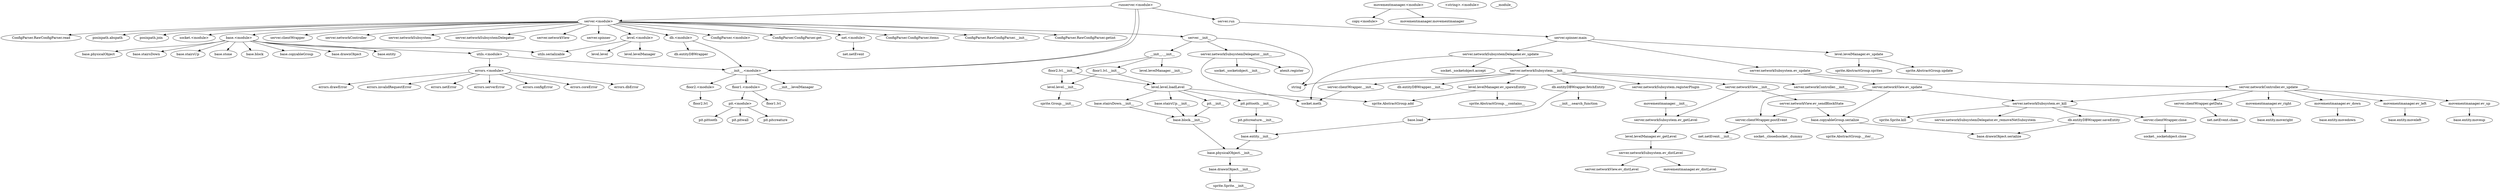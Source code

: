 digraph {
runserver__module_[label="runserver.<module>"];
__init____module_[label="__init__.<module>"];
runserver__module_[label="runserver.<module>"];
__init____module_[label="__init__.<module>"];
runserver__module_[label="runserver.<module>"];
server__module_[label="server.<module>"];
runserver__module_[label="runserver.<module>"];
server_run[label="server.run"];
base__module_[label="base.<module>"];
base_block[label="base.block"];
base__module_[label="base.<module>"];
base_copyableGroup[label="base.copyableGroup"];
base__module_[label="base.<module>"];
base_drawnObject[label="base.drawnObject"];
base__module_[label="base.<module>"];
base_entity[label="base.entity"];
base__module_[label="base.<module>"];
base_physicalObject[label="base.physicalObject"];
base__module_[label="base.<module>"];
base_stairsDown[label="base.stairsDown"];
base__module_[label="base.<module>"];
base_stairsUp[label="base.stairsUp"];
base__module_[label="base.<module>"];
base_stone[label="base.stone"];
base__module_[label="base.<module>"];
utils__module_[label="utils.<module>"];
base__module_[label="base.<module>"];
utils_serializable[label="utils.serializable"];
base_block___init__[label="base.block.__init__"];
base_physicalObject___init__[label="base.physicalObject.__init__"];
base_copyableGroup_serialize[label="base.copyableGroup.serialize"];
sprite_AbstractGroup___iter__[label="sprite.AbstractGroup.__iter__"];
base_copyableGroup_serialize[label="base.copyableGroup.serialize"];
base_drawnObject_serialize[label="base.drawnObject.serialize"];
base_drawnObject___init__[label="base.drawnObject.__init__"];
sprite_Sprite___init__[label="sprite.Sprite.__init__"];
base_entity___init__[label="base.entity.__init__"];
base_physicalObject___init__[label="base.physicalObject.__init__"];
base_load[label="base.load"];
base_entity___init__[label="base.entity.__init__"];
base_physicalObject___init__[label="base.physicalObject.__init__"];
base_drawnObject___init__[label="base.drawnObject.__init__"];
base_stairsDown___init__[label="base.stairsDown.__init__"];
base_block___init__[label="base.block.__init__"];
base_stairsUp___init__[label="base.stairsUp.__init__"];
base_block___init__[label="base.block.__init__"];
errors__module_[label="errors.<module>"];
errors_configError[label="errors.configError"];
errors__module_[label="errors.<module>"];
errors_coreError[label="errors.coreError"];
errors__module_[label="errors.<module>"];
errors_dbError[label="errors.dbError"];
errors__module_[label="errors.<module>"];
errors_drawError[label="errors.drawError"];
errors__module_[label="errors.<module>"];
errors_invalidRequestError[label="errors.invalidRequestError"];
errors__module_[label="errors.<module>"];
errors_netError[label="errors.netError"];
errors__module_[label="errors.<module>"];
errors_serverError[label="errors.serverError"];
level__module_[label="level.<module>"];
level_level[label="level.level"];
level__module_[label="level.<module>"];
level_levelManager[label="level.levelManager"];
level__module_[label="level.<module>"];
utils_serializable[label="utils.serializable"];
level_level___init__[label="level.level.__init__"];
sprite_Group___init__[label="sprite.Group.__init__"];
level_level_loadLevel[label="level.level.loadLevel"];
sprite_AbstractGroup_add[label="sprite.AbstractGroup.add"];
level_level_loadLevel[label="level.level.loadLevel"];
base_stairsDown___init__[label="base.stairsDown.__init__"];
level_level_loadLevel[label="level.level.loadLevel"];
base_stairsUp___init__[label="base.stairsUp.__init__"];
level_level_loadLevel[label="level.level.loadLevel"];
pit___init__[label="pit.__init__"];
level_level_loadLevel[label="level.level.loadLevel"];
pit_pittooth___init__[label="pit.pittooth.__init__"];
level_levelManager_ev_getLevel[label="level.levelManager.ev_getLevel"];
server_networkSubsystem_ev_distLevel[label="server.networkSubsystem.ev_distLevel"];
level_levelManager_ev_spawnEntity[label="level.levelManager.ev_spawnEntity"];
sprite_AbstractGroup___contains__[label="sprite.AbstractGroup.__contains__"];
level_levelManager_ev_spawnEntity[label="level.levelManager.ev_spawnEntity"];
sprite_AbstractGroup_add[label="sprite.AbstractGroup.add"];
level_levelManager_ev_update[label="level.levelManager.ev_update"];
sprite_AbstractGroup_sprites[label="sprite.AbstractGroup.sprites"];
level_levelManager_ev_update[label="level.levelManager.ev_update"];
sprite_AbstractGroup_update[label="sprite.AbstractGroup.update"];
net__module_[label="net.<module>"];
net_netEvent[label="net.netEvent"];
db__module_[label="db.<module>"];
__init____module_[label="__init__.<module>"];
db__module_[label="db.<module>"];
db_entityDBWrapper[label="db.entityDBWrapper"];
db_entityDBWrapper_fetchEntity[label="db.entityDBWrapper.fetchEntity"];
__init___search_function[label="__init__.search_function"];
db_entityDBWrapper_fetchEntity[label="db.entityDBWrapper.fetchEntity"];
base_load[label="base.load"];
db_entityDBWrapper_saveEntity[label="db.entityDBWrapper.saveEntity"];
base_drawnObject_serialize[label="base.drawnObject.serialize"];
__init____module_[label="__init__.<module>"];
__init___levelManager[label="__init__.levelManager"];
__init____module_[label="__init__.<module>"];
floor1__module_[label="floor1.<module>"];
__init____module_[label="__init__.<module>"];
floor2__module_[label="floor2.<module>"];
__init_____init__[label="__init__.__init__"];
level_levelManager___init__[label="level.levelManager.__init__"];
__init_____init__[label="__init__.__init__"];
floor1_lvl___init__[label="floor1.lvl.__init__"];
__init_____init__[label="__init__.__init__"];
floor2_lvl___init__[label="floor2.lvl.__init__"];
floor1__module_[label="floor1.<module>"];
floor1_lvl[label="floor1.lvl"];
floor1__module_[label="floor1.<module>"];
pit__module_[label="pit.<module>"];
floor1_lvl___init__[label="floor1.lvl.__init__"];
level_level___init__[label="level.level.__init__"];
floor1_lvl___init__[label="floor1.lvl.__init__"];
level_level_loadLevel[label="level.level.loadLevel"];
floor2__module_[label="floor2.<module>"];
floor2_lvl[label="floor2.lvl"];
floor2_lvl___init__[label="floor2.lvl.__init__"];
level_level___init__[label="level.level.__init__"];
floor2_lvl___init__[label="floor2.lvl.__init__"];
level_level_loadLevel[label="level.level.loadLevel"];
pit__module_[label="pit.<module>"];
pit_pitcreature[label="pit.pitcreature"];
pit__module_[label="pit.<module>"];
pit_pittooth[label="pit.pittooth"];
pit__module_[label="pit.<module>"];
pit_pitwall[label="pit.pitwall"];
pit___init__[label="pit.__init__"];
base_block___init__[label="base.block.__init__"];
pit_pitcreature___init__[label="pit.pitcreature.__init__"];
base_entity___init__[label="base.entity.__init__"];
pit_pittooth___init__[label="pit.pittooth.__init__"];
pit_pitcreature___init__[label="pit.pitcreature.__init__"];
movementmanager__module_[label="movementmanager.<module>"];
copy__module_[label="copy.<module>"];
movementmanager__module_[label="movementmanager.<module>"];
movementmanager_movementmanager[label="movementmanager.movementmanager"];
movementmanager___init__[label="movementmanager.__init__"];
server_networkSubsystem_ev_getLevel[label="server.networkSubsystem.ev_getLevel"];
movementmanager_ev_down[label="movementmanager.ev_down"];
base_entity_movedown[label="base.entity.movedown"];
movementmanager_ev_left[label="movementmanager.ev_left"];
base_entity_moveleft[label="base.entity.moveleft"];
movementmanager_ev_right[label="movementmanager.ev_right"];
base_entity_moveright[label="base.entity.moveright"];
movementmanager_ev_up[label="movementmanager.ev_up"];
base_entity_moveup[label="base.entity.moveup"];
server__module_[label="server.<module>"];
ConfigParser__module_[label="ConfigParser.<module>"];
server__module_[label="server.<module>"];
ConfigParser_ConfigParser_get[label="ConfigParser.ConfigParser.get"];
server__module_[label="server.<module>"];
ConfigParser_ConfigParser_items[label="ConfigParser.ConfigParser.items"];
server__module_[label="server.<module>"];
ConfigParser_RawConfigParser___init__[label="ConfigParser.RawConfigParser.__init__"];
server__module_[label="server.<module>"];
ConfigParser_RawConfigParser_getint[label="ConfigParser.RawConfigParser.getint"];
server__module_[label="server.<module>"];
ConfigParser_RawConfigParser_read[label="ConfigParser.RawConfigParser.read"];
server__module_[label="server.<module>"];
posixpath_abspath[label="posixpath.abspath"];
server__module_[label="server.<module>"];
posixpath_join[label="posixpath.join"];
server__module_[label="server.<module>"];
socket__module_[label="socket.<module>"];
server__module_[label="server.<module>"];
base__module_[label="base.<module>"];
server__module_[label="server.<module>"];
level__module_[label="level.<module>"];
server__module_[label="server.<module>"];
net__module_[label="net.<module>"];
server__module_[label="server.<module>"];
db__module_[label="db.<module>"];
server__module_[label="server.<module>"];
server___init__[label="server.__init__"];
server__module_[label="server.<module>"];
server_clientWrapper[label="server.clientWrapper"];
server__module_[label="server.<module>"];
server_networkController[label="server.networkController"];
server__module_[label="server.<module>"];
server_networkSubsystem[label="server.networkSubsystem"];
server__module_[label="server.<module>"];
server_networkSubsystemDelegator[label="server.networkSubsystemDelegator"];
server__module_[label="server.<module>"];
server_networkView[label="server.networkView"];
server__module_[label="server.<module>"];
server_spinner[label="server.spinner"];
server___init__[label="server.__init__"];
_string___module_[label="<string>.<module>"];
server___init__[label="server.__init__"];
__init_____init__[label="__init__.__init__"];
server___init__[label="server.__init__"];
server_networkSubsystemDelegator___init__[label="server.networkSubsystemDelegator.__init__"];
server_clientWrapper___init__[label="server.clientWrapper.__init__"];
socket_meth[label="socket.meth"];
server_clientWrapper_close[label="server.clientWrapper.close"];
socket__socketobject_close[label="socket._socketobject.close"];
server_clientWrapper_getData[label="server.clientWrapper.getData"];
net_netEvent_cham[label="net.netEvent.cham"];
server_clientWrapper_postEvent[label="server.clientWrapper.postEvent"];
socket__closedsocket__dummy[label="socket._closedsocket._dummy"];
server_clientWrapper_postEvent[label="server.clientWrapper.postEvent"];
net_netEvent___init__[label="net.netEvent.__init__"];
server_networkController_ev_update[label="server.networkController.ev_update"];
movementmanager_ev_down[label="movementmanager.ev_down"];
server_networkController_ev_update[label="server.networkController.ev_update"];
movementmanager_ev_left[label="movementmanager.ev_left"];
server_networkController_ev_update[label="server.networkController.ev_update"];
movementmanager_ev_right[label="movementmanager.ev_right"];
server_networkController_ev_update[label="server.networkController.ev_update"];
movementmanager_ev_up[label="movementmanager.ev_up"];
server_networkController_ev_update[label="server.networkController.ev_update"];
server_clientWrapper_getData[label="server.clientWrapper.getData"];
server_networkController_ev_update[label="server.networkController.ev_update"];
server_networkSubsystem_ev_kill[label="server.networkSubsystem.ev_kill"];
server_networkSubsystem___init__[label="server.networkSubsystem.__init__"];
_string___module_[label="<string>.<module>"];
server_networkSubsystem___init__[label="server.networkSubsystem.__init__"];
level_levelManager_ev_spawnEntity[label="level.levelManager.ev_spawnEntity"];
server_networkSubsystem___init__[label="server.networkSubsystem.__init__"];
db_entityDBWrapper___init__[label="db.entityDBWrapper.__init__"];
server_networkSubsystem___init__[label="server.networkSubsystem.__init__"];
db_entityDBWrapper_fetchEntity[label="db.entityDBWrapper.fetchEntity"];
server_networkSubsystem___init__[label="server.networkSubsystem.__init__"];
server_clientWrapper___init__[label="server.clientWrapper.__init__"];
server_networkSubsystem___init__[label="server.networkSubsystem.__init__"];
server_networkController___init__[label="server.networkController.__init__"];
server_networkSubsystem___init__[label="server.networkSubsystem.__init__"];
server_networkSubsystem_registerPlugin[label="server.networkSubsystem.registerPlugin"];
server_networkSubsystem___init__[label="server.networkSubsystem.__init__"];
server_networkView___init__[label="server.networkView.__init__"];
server_networkSubsystem_ev_distLevel[label="server.networkSubsystem.ev_distLevel"];
movementmanager_ev_distLevel[label="movementmanager.ev_distLevel"];
server_networkSubsystem_ev_distLevel[label="server.networkSubsystem.ev_distLevel"];
server_networkView_ev_distLevel[label="server.networkView.ev_distLevel"];
server_networkSubsystem_ev_getLevel[label="server.networkSubsystem.ev_getLevel"];
level_levelManager_ev_getLevel[label="level.levelManager.ev_getLevel"];
server_networkSubsystem_ev_kill[label="server.networkSubsystem.ev_kill"];
sprite_Sprite_kill[label="sprite.Sprite.kill"];
server_networkSubsystem_ev_kill[label="server.networkSubsystem.ev_kill"];
db_entityDBWrapper_saveEntity[label="db.entityDBWrapper.saveEntity"];
server_networkSubsystem_ev_kill[label="server.networkSubsystem.ev_kill"];
server_clientWrapper_close[label="server.clientWrapper.close"];
server_networkSubsystem_ev_kill[label="server.networkSubsystem.ev_kill"];
server_networkSubsystemDelegator_ev_removeNetSubsystem[label="server.networkSubsystemDelegator.ev_removeNetSubsystem"];
server_networkSubsystem_ev_update[label="server.networkSubsystem.ev_update"];
server_networkController_ev_update[label="server.networkController.ev_update"];
server_networkSubsystem_ev_update[label="server.networkSubsystem.ev_update"];
server_networkView_ev_update[label="server.networkView.ev_update"];
server_networkSubsystem_registerPlugin[label="server.networkSubsystem.registerPlugin"];
movementmanager___init__[label="movementmanager.__init__"];
server_networkSubsystemDelegator___init__[label="server.networkSubsystemDelegator.__init__"];
atexit_register[label="atexit.register"];
server_networkSubsystemDelegator___init__[label="server.networkSubsystemDelegator.__init__"];
socket__socketobject___init__[label="socket._socketobject.__init__"];
server_networkSubsystemDelegator___init__[label="server.networkSubsystemDelegator.__init__"];
socket_meth[label="socket.meth"];
server_networkSubsystemDelegator_ev_update[label="server.networkSubsystemDelegator.ev_update"];
socket__socketobject_accept[label="socket._socketobject.accept"];
server_networkSubsystemDelegator_ev_update[label="server.networkSubsystemDelegator.ev_update"];
socket_meth[label="socket.meth"];
server_networkSubsystemDelegator_ev_update[label="server.networkSubsystemDelegator.ev_update"];
server_networkSubsystem___init__[label="server.networkSubsystem.__init__"];
server_networkView___init__[label="server.networkView.__init__"];
server_networkSubsystem_ev_getLevel[label="server.networkSubsystem.ev_getLevel"];
server_networkView___init__[label="server.networkView.__init__"];
server_networkView_ev_sendBlockState[label="server.networkView.ev_sendBlockState"];
server_networkView_ev_sendBlockState[label="server.networkView.ev_sendBlockState"];
base_copyableGroup_serialize[label="base.copyableGroup.serialize"];
server_networkView_ev_sendBlockState[label="server.networkView.ev_sendBlockState"];
server_clientWrapper_postEvent[label="server.clientWrapper.postEvent"];
server_networkView_ev_update[label="server.networkView.ev_update"];
base_copyableGroup_serialize[label="base.copyableGroup.serialize"];
server_networkView_ev_update[label="server.networkView.ev_update"];
server_clientWrapper_postEvent[label="server.clientWrapper.postEvent"];
server_networkView_ev_update[label="server.networkView.ev_update"];
server_networkSubsystem_ev_kill[label="server.networkSubsystem.ev_kill"];
server_run[label="server.run"];
server_spinner_main[label="server.spinner.main"];
server_spinner_main[label="server.spinner.main"];
level_levelManager_ev_update[label="level.levelManager.ev_update"];
server_spinner_main[label="server.spinner.main"];
server_networkSubsystem_ev_update[label="server.networkSubsystem.ev_update"];
server_spinner_main[label="server.spinner.main"];
server_networkSubsystemDelegator_ev_update[label="server.networkSubsystemDelegator.ev_update"];
utils__module_[label="utils.<module>"];
__init____module_[label="__init__.<module>"];
utils__module_[label="utils.<module>"];
errors__module_[label="errors.<module>"];
    runserver__module_->__init____module_;
    runserver__module_->__init____module_;
    runserver__module_->server__module_;
    runserver__module_->server_run;
    base__module_->base_block;
    base__module_->base_copyableGroup;
    base__module_->base_drawnObject;
    base__module_->base_entity;
    base__module_->base_physicalObject;
    base__module_->base_stairsDown;
    base__module_->base_stairsUp;
    base__module_->base_stone;
    base__module_->utils__module_;
    base__module_->utils_serializable;
    base_block___init__->base_physicalObject___init__;
    base_copyableGroup_serialize->sprite_AbstractGroup___iter__;
    base_copyableGroup_serialize->base_drawnObject_serialize;
    base_drawnObject___init__->sprite_Sprite___init__;
    base_entity___init__->base_physicalObject___init__;
    base_load->base_entity___init__;
    base_physicalObject___init__->base_drawnObject___init__;
    base_stairsDown___init__->base_block___init__;
    base_stairsUp___init__->base_block___init__;
    errors__module_->errors_configError;
    errors__module_->errors_coreError;
    errors__module_->errors_dbError;
    errors__module_->errors_drawError;
    errors__module_->errors_invalidRequestError;
    errors__module_->errors_netError;
    errors__module_->errors_serverError;
    level__module_->level_level;
    level__module_->level_levelManager;
    level__module_->utils_serializable;
    level_level___init__->sprite_Group___init__;
    level_level_loadLevel->sprite_AbstractGroup_add;
    level_level_loadLevel->base_stairsDown___init__;
    level_level_loadLevel->base_stairsUp___init__;
    level_level_loadLevel->pit___init__;
    level_level_loadLevel->pit_pittooth___init__;
    level_levelManager_ev_getLevel->server_networkSubsystem_ev_distLevel;
    level_levelManager_ev_spawnEntity->sprite_AbstractGroup___contains__;
    level_levelManager_ev_spawnEntity->sprite_AbstractGroup_add;
    level_levelManager_ev_update->sprite_AbstractGroup_sprites;
    level_levelManager_ev_update->sprite_AbstractGroup_update;
    net__module_->net_netEvent;
    db__module_->__init____module_;
    db__module_->db_entityDBWrapper;
    db_entityDBWrapper_fetchEntity->__init___search_function;
    db_entityDBWrapper_fetchEntity->base_load;
    db_entityDBWrapper_saveEntity->base_drawnObject_serialize;
    __init____module_->__init___levelManager;
    __init____module_->floor1__module_;
    __init____module_->floor2__module_;
    __init_____init__->level_levelManager___init__;
    __init_____init__->floor1_lvl___init__;
    __init_____init__->floor2_lvl___init__;
    floor1__module_->floor1_lvl;
    floor1__module_->pit__module_;
    floor1_lvl___init__->level_level___init__;
    floor1_lvl___init__->level_level_loadLevel;
    floor2__module_->floor2_lvl;
    floor2_lvl___init__->level_level___init__;
    floor2_lvl___init__->level_level_loadLevel;
    pit__module_->pit_pitcreature;
    pit__module_->pit_pittooth;
    pit__module_->pit_pitwall;
    pit___init__->base_block___init__;
    pit_pitcreature___init__->base_entity___init__;
    pit_pittooth___init__->pit_pitcreature___init__;
    movementmanager__module_->copy__module_;
    movementmanager__module_->movementmanager_movementmanager;
    movementmanager___init__->server_networkSubsystem_ev_getLevel;
    movementmanager_ev_down->base_entity_movedown;
    movementmanager_ev_left->base_entity_moveleft;
    movementmanager_ev_right->base_entity_moveright;
    movementmanager_ev_up->base_entity_moveup;
    server__module_->ConfigParser__module_;
    server__module_->ConfigParser_ConfigParser_get;
    server__module_->ConfigParser_ConfigParser_items;
    server__module_->ConfigParser_RawConfigParser___init__;
    server__module_->ConfigParser_RawConfigParser_getint;
    server__module_->ConfigParser_RawConfigParser_read;
    server__module_->posixpath_abspath;
    server__module_->posixpath_join;
    server__module_->socket__module_;
    server__module_->base__module_;
    server__module_->level__module_;
    server__module_->net__module_;
    server__module_->db__module_;
    server__module_->server___init__;
    server__module_->server_clientWrapper;
    server__module_->server_networkController;
    server__module_->server_networkSubsystem;
    server__module_->server_networkSubsystemDelegator;
    server__module_->server_networkView;
    server__module_->server_spinner;
    server___init__-><string>__module_;
    server___init__->__init_____init__;
    server___init__->server_networkSubsystemDelegator___init__;
    server_clientWrapper___init__->socket_meth;
    server_clientWrapper_close->socket__socketobject_close;
    server_clientWrapper_getData->net_netEvent_cham;
    server_clientWrapper_postEvent->socket__closedsocket__dummy;
    server_clientWrapper_postEvent->net_netEvent___init__;
    server_networkController_ev_update->movementmanager_ev_down;
    server_networkController_ev_update->movementmanager_ev_left;
    server_networkController_ev_update->movementmanager_ev_right;
    server_networkController_ev_update->movementmanager_ev_up;
    server_networkController_ev_update->server_clientWrapper_getData;
    server_networkController_ev_update->server_networkSubsystem_ev_kill;
    server_networkSubsystem___init__-><string>__module_;
    server_networkSubsystem___init__->level_levelManager_ev_spawnEntity;
    server_networkSubsystem___init__->db_entityDBWrapper___init__;
    server_networkSubsystem___init__->db_entityDBWrapper_fetchEntity;
    server_networkSubsystem___init__->server_clientWrapper___init__;
    server_networkSubsystem___init__->server_networkController___init__;
    server_networkSubsystem___init__->server_networkSubsystem_registerPlugin;
    server_networkSubsystem___init__->server_networkView___init__;
    server_networkSubsystem_ev_distLevel->movementmanager_ev_distLevel;
    server_networkSubsystem_ev_distLevel->server_networkView_ev_distLevel;
    server_networkSubsystem_ev_getLevel->level_levelManager_ev_getLevel;
    server_networkSubsystem_ev_kill->sprite_Sprite_kill;
    server_networkSubsystem_ev_kill->db_entityDBWrapper_saveEntity;
    server_networkSubsystem_ev_kill->server_clientWrapper_close;
    server_networkSubsystem_ev_kill->server_networkSubsystemDelegator_ev_removeNetSubsystem;
    server_networkSubsystem_ev_update->server_networkController_ev_update;
    server_networkSubsystem_ev_update->server_networkView_ev_update;
    server_networkSubsystem_registerPlugin->movementmanager___init__;
    server_networkSubsystemDelegator___init__->atexit_register;
    server_networkSubsystemDelegator___init__->socket__socketobject___init__;
    server_networkSubsystemDelegator___init__->socket_meth;
    server_networkSubsystemDelegator_ev_update->socket__socketobject_accept;
    server_networkSubsystemDelegator_ev_update->socket_meth;
    server_networkSubsystemDelegator_ev_update->server_networkSubsystem___init__;
    server_networkView___init__->server_networkSubsystem_ev_getLevel;
    server_networkView___init__->server_networkView_ev_sendBlockState;
    server_networkView_ev_sendBlockState->base_copyableGroup_serialize;
    server_networkView_ev_sendBlockState->server_clientWrapper_postEvent;
    server_networkView_ev_update->base_copyableGroup_serialize;
    server_networkView_ev_update->server_clientWrapper_postEvent;
    server_networkView_ev_update->server_networkSubsystem_ev_kill;
    server_run->server_spinner_main;
    server_spinner_main->level_levelManager_ev_update;
    server_spinner_main->server_networkSubsystem_ev_update;
    server_spinner_main->server_networkSubsystemDelegator_ev_update;
    utils__module_->__init____module_;
    utils__module_->errors__module_;
}
